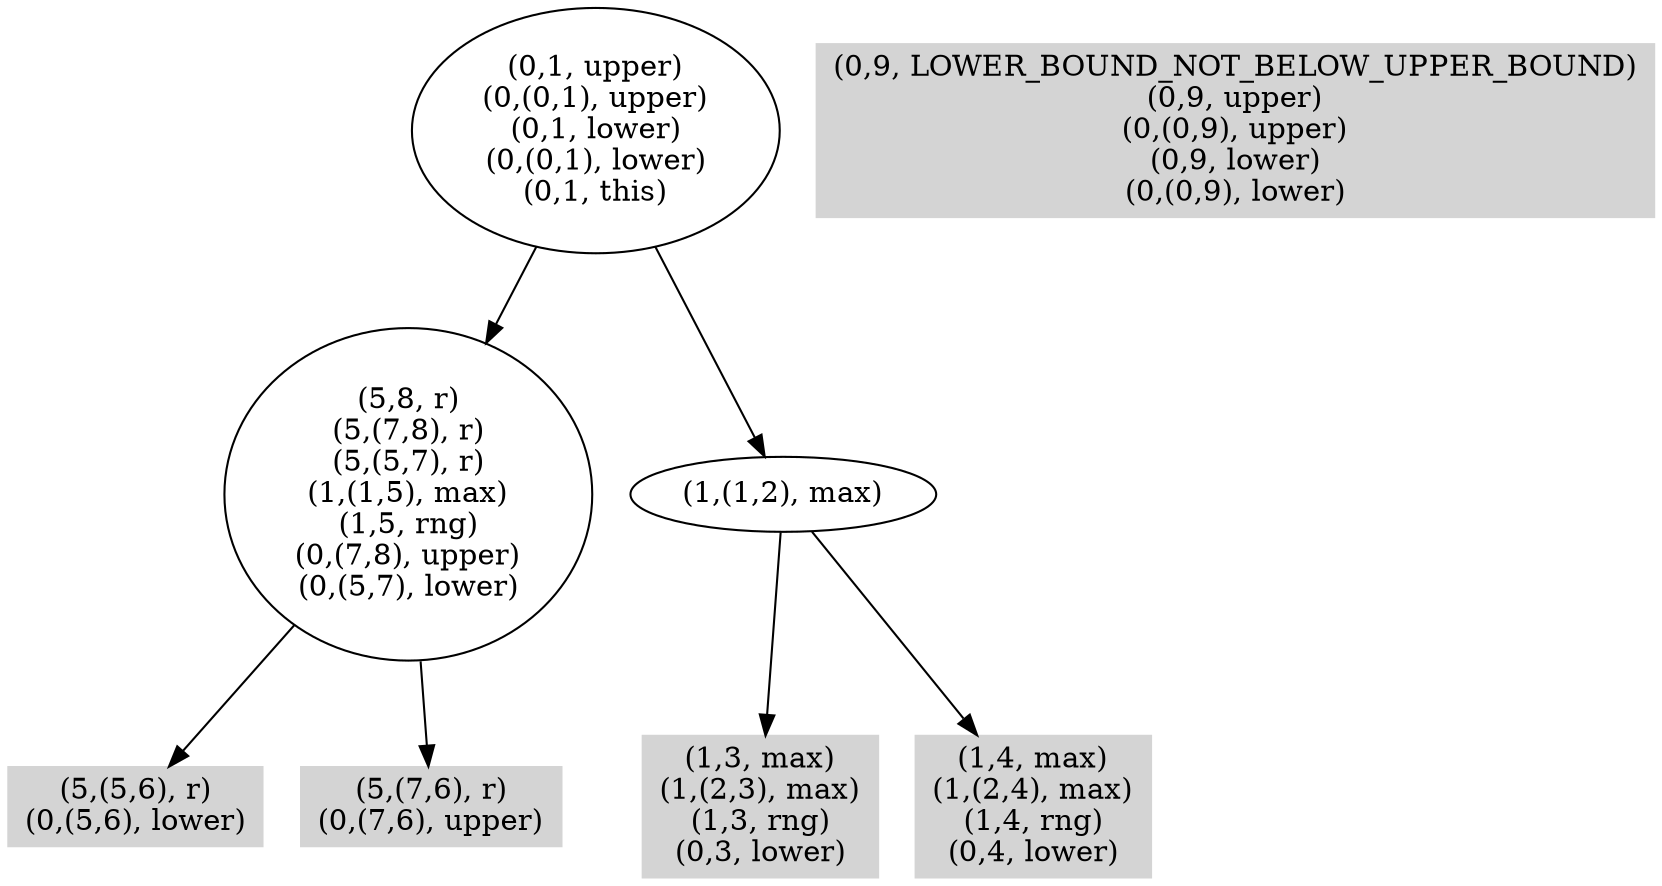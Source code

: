 digraph { 
51 [shape=box,style=filled,color=".0 .0 .83",label="(1,3, max)\n(1,(2,3), max)\n(1,3, rng)\n(0,3, lower)"];
52 [shape=box,style=filled,color=".0 .0 .83",label="(1,4, max)\n(1,(2,4), max)\n(1,4, rng)\n(0,4, lower)"];
53 [shape=box,style=filled,color=".0 .0 .83",label="(5,(5,6), r)\n(0,(5,6), lower)"];
54 [shape=box,style=filled,color=".0 .0 .83",label="(5,(7,6), r)\n(0,(7,6), upper)"];
55 [label="(5,8, r)\n(5,(7,8), r)\n(5,(5,7), r)\n(1,(1,5), max)\n(1,5, rng)\n(0,(7,8), upper)\n(0,(5,7), lower)"];
56 [label="(1,(1,2), max)"];
57 [label="(0,1, upper)\n(0,(0,1), upper)\n(0,1, lower)\n(0,(0,1), lower)\n(0,1, this)"];
58 [shape=box,style=filled,color=".0 .0 .83",label="(0,9, LOWER_BOUND_NOT_BELOW_UPPER_BOUND)\n(0,9, upper)\n(0,(0,9), upper)\n(0,9, lower)\n(0,(0,9), lower)"];
55 -> 53;
55 -> 54;
56 -> 51;
56 -> 52;
57 -> 55;
57 -> 56;
}